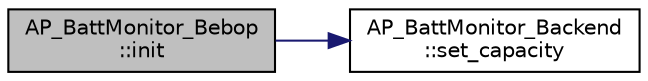 digraph "AP_BattMonitor_Bebop::init"
{
 // INTERACTIVE_SVG=YES
  edge [fontname="Helvetica",fontsize="10",labelfontname="Helvetica",labelfontsize="10"];
  node [fontname="Helvetica",fontsize="10",shape=record];
  rankdir="LR";
  Node1 [label="AP_BattMonitor_Bebop\l::init",height=0.2,width=0.4,color="black", fillcolor="grey75", style="filled", fontcolor="black"];
  Node1 -> Node2 [color="midnightblue",fontsize="10",style="solid",fontname="Helvetica"];
  Node2 [label="AP_BattMonitor_Backend\l::set_capacity",height=0.2,width=0.4,color="black", fillcolor="white", style="filled",URL="$classAP__BattMonitor__Backend.html#a08acb2e1eac3eb918ebe48240c50dcbf",tooltip="set capacity for this instance "];
}
